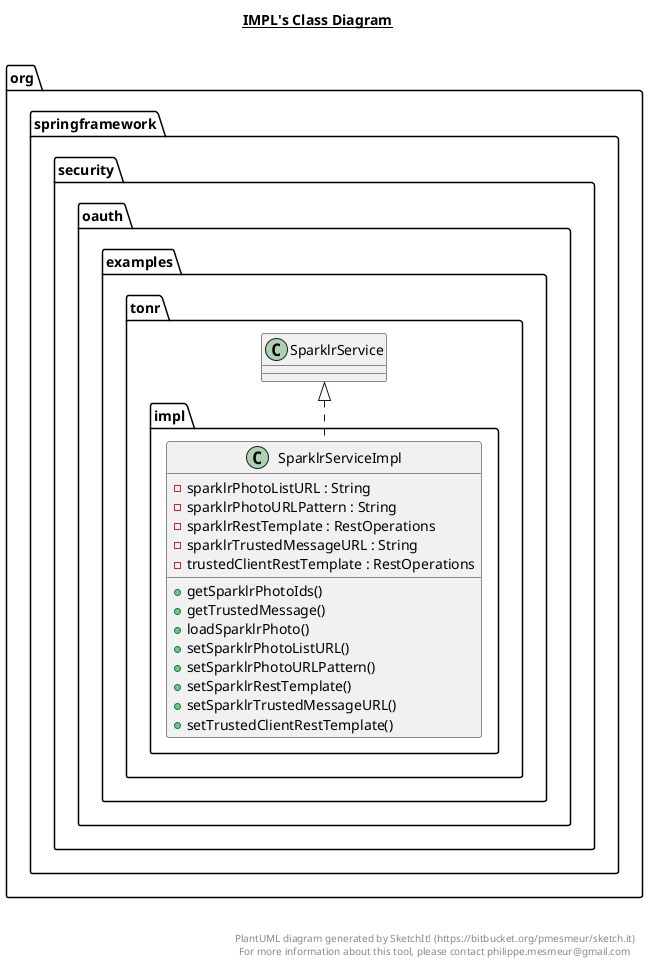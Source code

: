 @startuml

title __IMPL's Class Diagram__\n

  namespace org.springframework.security.oauth.examples.tonr {
    namespace impl {
      class org.springframework.security.oauth.examples.tonr.impl.SparklrServiceImpl {
          - sparklrPhotoListURL : String
          - sparklrPhotoURLPattern : String
          - sparklrRestTemplate : RestOperations
          - sparklrTrustedMessageURL : String
          - trustedClientRestTemplate : RestOperations
          + getSparklrPhotoIds()
          + getTrustedMessage()
          + loadSparklrPhoto()
          + setSparklrPhotoListURL()
          + setSparklrPhotoURLPattern()
          + setSparklrRestTemplate()
          + setSparklrTrustedMessageURL()
          + setTrustedClientRestTemplate()
      }
    }
  }
  

  org.springframework.security.oauth.examples.tonr.impl.SparklrServiceImpl .up.|> org.springframework.security.oauth.examples.tonr.SparklrService


right footer


PlantUML diagram generated by SketchIt! (https://bitbucket.org/pmesmeur/sketch.it)
For more information about this tool, please contact philippe.mesmeur@gmail.com
endfooter

@enduml
